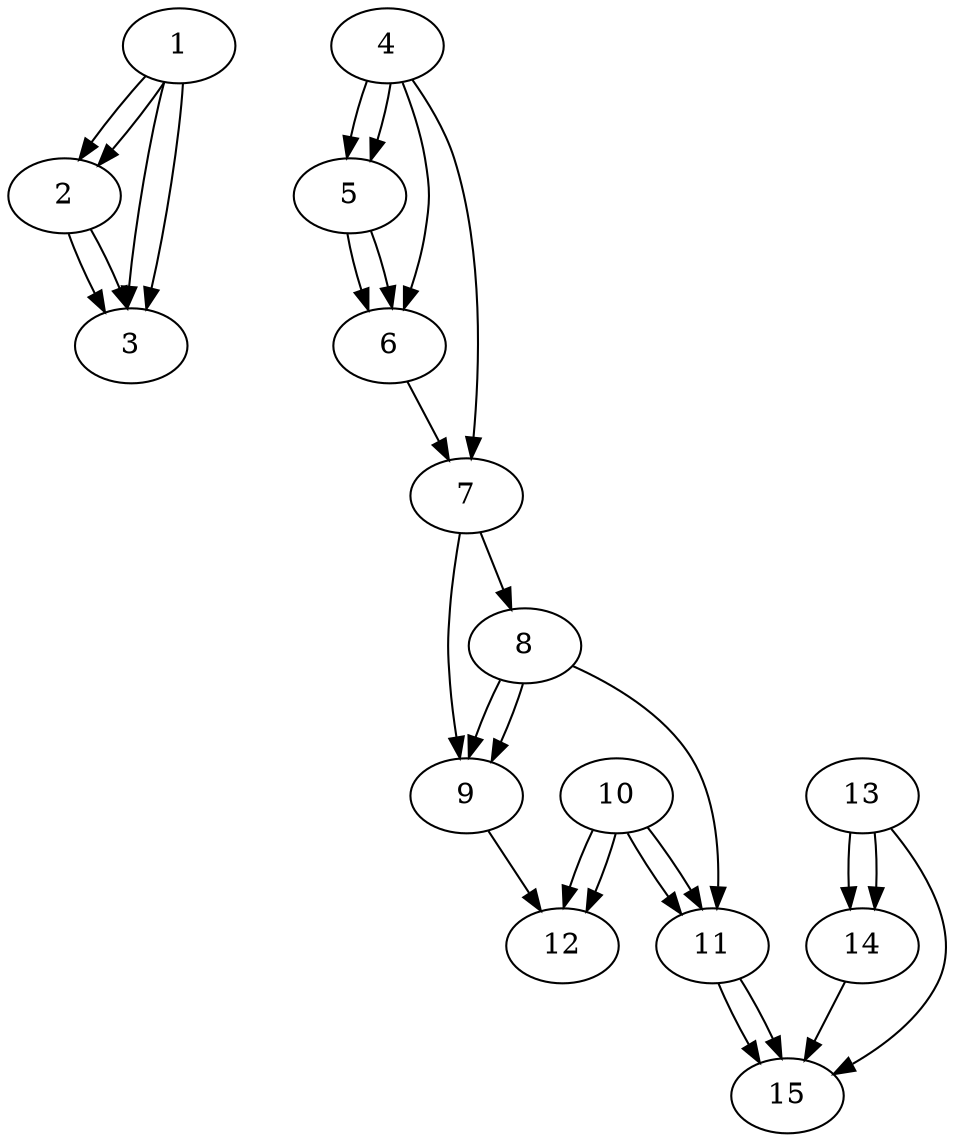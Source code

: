 digraph BarabasiAlbert_dir_15 {
1->2;
1->2;
1->3;
1->3;
2->3;
2->3;
4->5;
4->5;
4->6;
5->6;
5->6;
4->7;
6->7;
7->8;
7->9;
8->9;
8->9;
8->11;
10->11;
10->11;
9->12;
10->12;
10->12;
13->14;
13->14;
11->15;
11->15;
13->15;
14->15;
}